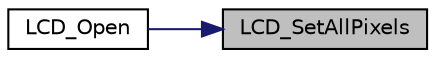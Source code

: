 digraph "LCD_SetAllPixels"
{
 // LATEX_PDF_SIZE
  edge [fontname="Helvetica",fontsize="10",labelfontname="Helvetica",labelfontsize="10"];
  node [fontname="Helvetica",fontsize="10",shape=record];
  rankdir="RL";
  Node1 [label="LCD_SetAllPixels",height=0.2,width=0.4,color="black", fillcolor="grey75", style="filled", fontcolor="black",tooltip="LCD Enable/Disable all segments."];
  Node1 -> Node2 [dir="back",color="midnightblue",fontsize="10",style="solid",fontname="Helvetica"];
  Node2 [label="LCD_Open",height=0.2,width=0.4,color="black", fillcolor="white", style="filled",URL="$d8/d66/group___n_a_n_o100___l_c_d___e_x_p_o_r_t_e_d___f_u_n_c_t_i_o_n_s.html#ga63cc493ec700a988c2382c3b09a09157",tooltip="LCD Initialization routine."];
}
